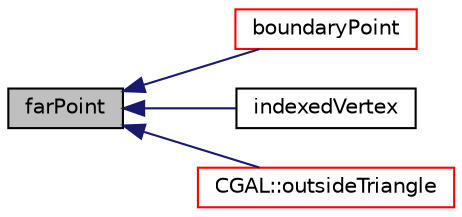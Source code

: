 digraph "farPoint"
{
  bgcolor="transparent";
  edge [fontname="Helvetica",fontsize="10",labelfontname="Helvetica",labelfontsize="10"];
  node [fontname="Helvetica",fontsize="10",shape=record];
  rankdir="LR";
  Node1 [label="farPoint",height=0.2,width=0.4,color="black", fillcolor="grey75", style="filled", fontcolor="black"];
  Node1 -> Node2 [dir="back",color="midnightblue",fontsize="10",style="solid",fontname="Helvetica"];
  Node2 [label="boundaryPoint",height=0.2,width=0.4,color="red",URL="$a01079.html#aae32d3bc24cfe23d36c28eefa53e0f4a",tooltip="Either master or slave of pointPair. "];
  Node1 -> Node3 [dir="back",color="midnightblue",fontsize="10",style="solid",fontname="Helvetica"];
  Node3 [label="indexedVertex",height=0.2,width=0.4,color="black",URL="$a01079.html#a96525bdaca046dce8fd23e590e9879c2"];
  Node1 -> Node4 [dir="back",color="midnightblue",fontsize="10",style="solid",fontname="Helvetica"];
  Node4 [label="CGAL::outsideTriangle",height=0.2,width=0.4,color="red",URL="$a10906.html#a027305b1a258485626ff91d4c7c7e525"];
}
